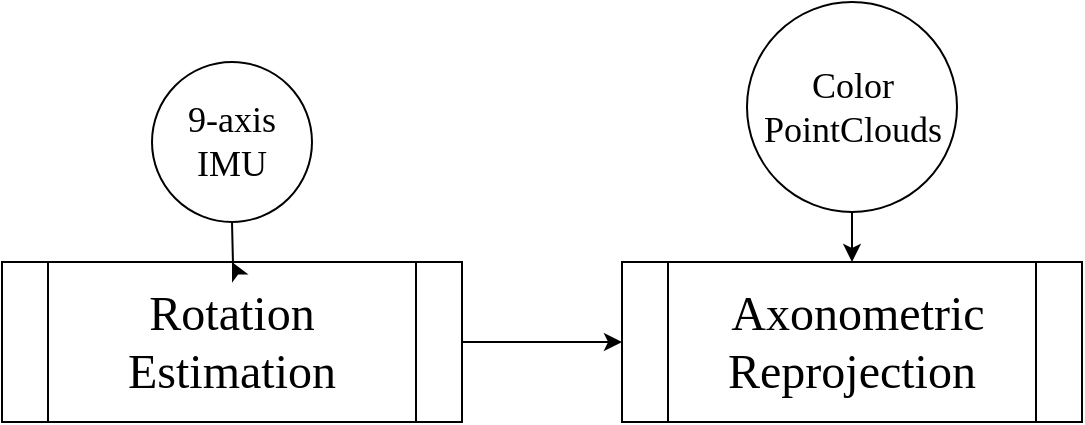 <mxfile version="20.8.16" type="github">
  <diagram name="Page-1" id="frTPDTftdDpLM2Nartdn">
    <mxGraphModel dx="633" dy="898" grid="1" gridSize="10" guides="1" tooltips="1" connect="1" arrows="1" fold="1" page="1" pageScale="1" pageWidth="827" pageHeight="1169" math="0" shadow="0">
      <root>
        <mxCell id="0" />
        <mxCell id="1" parent="0" />
        <mxCell id="Fqsyen3plSOxSX8mm29R-5" value="" style="edgeStyle=orthogonalEdgeStyle;rounded=0;orthogonalLoop=1;jettySize=auto;html=1;fontFamily=Times New Roman;fontSize=18;" edge="1" parent="1" source="Fqsyen3plSOxSX8mm29R-1" target="Fqsyen3plSOxSX8mm29R-2">
          <mxGeometry relative="1" as="geometry" />
        </mxCell>
        <mxCell id="Fqsyen3plSOxSX8mm29R-1" value="&lt;font style=&quot;font-size: 24px;&quot; face=&quot;Times New Roman&quot;&gt;&lt;font&gt;Rotation Estimation&lt;/font&gt;&lt;br&gt;&lt;/font&gt;" style="shape=process;whiteSpace=wrap;html=1;backgroundOutline=1;" vertex="1" parent="1">
          <mxGeometry x="130" y="210" width="230" height="80" as="geometry" />
        </mxCell>
        <mxCell id="Fqsyen3plSOxSX8mm29R-2" value="&lt;font style=&quot;font-size: 24px;&quot; face=&quot;Times New Roman&quot;&gt;&lt;font&gt;&amp;nbsp;Axonometric Reprojection&lt;br&gt;&lt;/font&gt;&lt;/font&gt;" style="shape=process;whiteSpace=wrap;html=1;backgroundOutline=1;" vertex="1" parent="1">
          <mxGeometry x="440" y="210" width="230" height="80" as="geometry" />
        </mxCell>
        <mxCell id="Fqsyen3plSOxSX8mm29R-4" value="" style="edgeStyle=orthogonalEdgeStyle;rounded=0;orthogonalLoop=1;jettySize=auto;html=1;fontFamily=Times New Roman;fontSize=18;" edge="1" parent="1" target="Fqsyen3plSOxSX8mm29R-1">
          <mxGeometry relative="1" as="geometry">
            <mxPoint x="245" y="190" as="sourcePoint" />
          </mxGeometry>
        </mxCell>
        <mxCell id="Fqsyen3plSOxSX8mm29R-7" value="&lt;div&gt;9-axis&lt;/div&gt;&lt;div&gt;IMU&lt;br&gt;&lt;/div&gt;" style="ellipse;whiteSpace=wrap;html=1;aspect=fixed;fontFamily=Times New Roman;fontSize=18;" vertex="1" parent="1">
          <mxGeometry x="205" y="110" width="80" height="80" as="geometry" />
        </mxCell>
        <mxCell id="Fqsyen3plSOxSX8mm29R-9" value="" style="edgeStyle=orthogonalEdgeStyle;rounded=0;orthogonalLoop=1;jettySize=auto;html=1;fontFamily=Times New Roman;fontSize=18;" edge="1" parent="1" source="Fqsyen3plSOxSX8mm29R-8" target="Fqsyen3plSOxSX8mm29R-2">
          <mxGeometry relative="1" as="geometry" />
        </mxCell>
        <mxCell id="Fqsyen3plSOxSX8mm29R-8" value="Color PointClouds" style="ellipse;whiteSpace=wrap;html=1;aspect=fixed;fontFamily=Times New Roman;fontSize=18;" vertex="1" parent="1">
          <mxGeometry x="502.5" y="80" width="105" height="105" as="geometry" />
        </mxCell>
      </root>
    </mxGraphModel>
  </diagram>
</mxfile>
